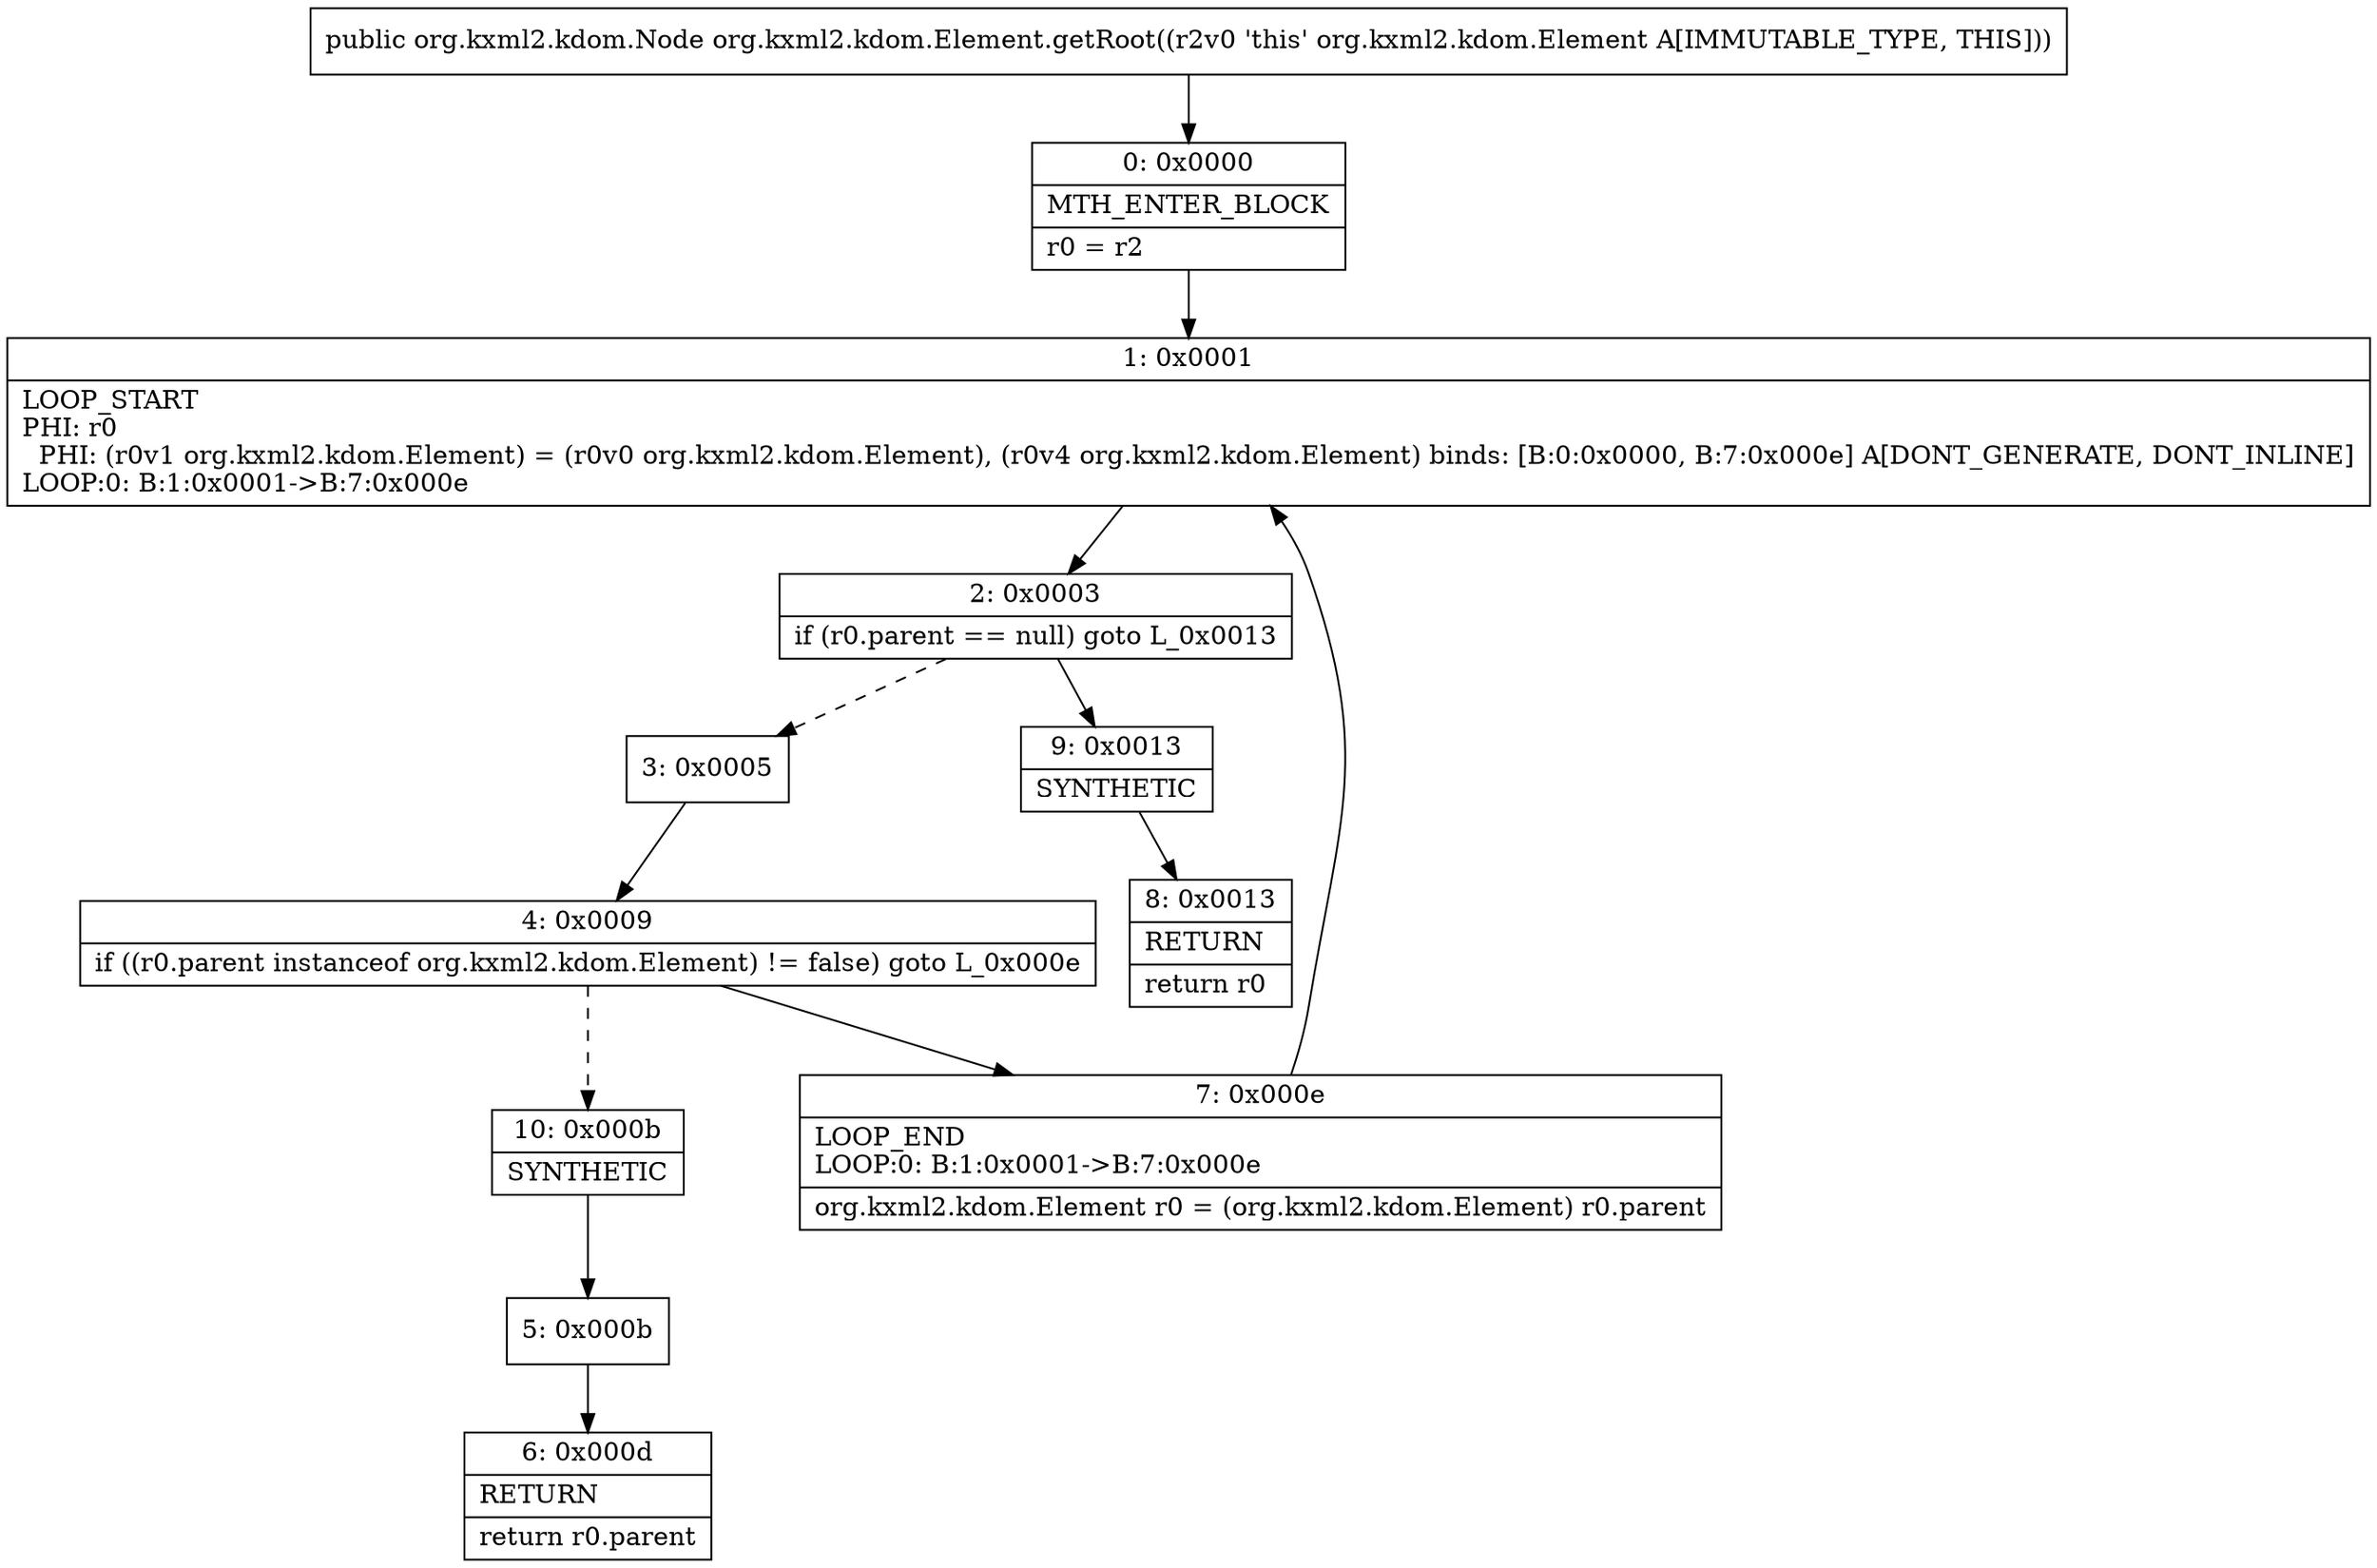 digraph "CFG fororg.kxml2.kdom.Element.getRoot()Lorg\/kxml2\/kdom\/Node;" {
Node_0 [shape=record,label="{0\:\ 0x0000|MTH_ENTER_BLOCK\l|r0 = r2\l}"];
Node_1 [shape=record,label="{1\:\ 0x0001|LOOP_START\lPHI: r0 \l  PHI: (r0v1 org.kxml2.kdom.Element) = (r0v0 org.kxml2.kdom.Element), (r0v4 org.kxml2.kdom.Element) binds: [B:0:0x0000, B:7:0x000e] A[DONT_GENERATE, DONT_INLINE]\lLOOP:0: B:1:0x0001\-\>B:7:0x000e\l}"];
Node_2 [shape=record,label="{2\:\ 0x0003|if (r0.parent == null) goto L_0x0013\l}"];
Node_3 [shape=record,label="{3\:\ 0x0005}"];
Node_4 [shape=record,label="{4\:\ 0x0009|if ((r0.parent instanceof org.kxml2.kdom.Element) != false) goto L_0x000e\l}"];
Node_5 [shape=record,label="{5\:\ 0x000b}"];
Node_6 [shape=record,label="{6\:\ 0x000d|RETURN\l|return r0.parent\l}"];
Node_7 [shape=record,label="{7\:\ 0x000e|LOOP_END\lLOOP:0: B:1:0x0001\-\>B:7:0x000e\l|org.kxml2.kdom.Element r0 = (org.kxml2.kdom.Element) r0.parent\l}"];
Node_8 [shape=record,label="{8\:\ 0x0013|RETURN\l|return r0\l}"];
Node_9 [shape=record,label="{9\:\ 0x0013|SYNTHETIC\l}"];
Node_10 [shape=record,label="{10\:\ 0x000b|SYNTHETIC\l}"];
MethodNode[shape=record,label="{public org.kxml2.kdom.Node org.kxml2.kdom.Element.getRoot((r2v0 'this' org.kxml2.kdom.Element A[IMMUTABLE_TYPE, THIS])) }"];
MethodNode -> Node_0;
Node_0 -> Node_1;
Node_1 -> Node_2;
Node_2 -> Node_3[style=dashed];
Node_2 -> Node_9;
Node_3 -> Node_4;
Node_4 -> Node_7;
Node_4 -> Node_10[style=dashed];
Node_5 -> Node_6;
Node_7 -> Node_1;
Node_9 -> Node_8;
Node_10 -> Node_5;
}

